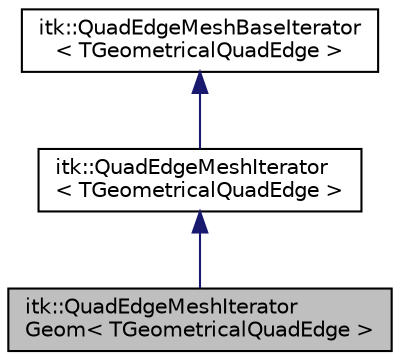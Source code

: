 digraph "itk::QuadEdgeMeshIteratorGeom&lt; TGeometricalQuadEdge &gt;"
{
 // LATEX_PDF_SIZE
  edge [fontname="Helvetica",fontsize="10",labelfontname="Helvetica",labelfontsize="10"];
  node [fontname="Helvetica",fontsize="10",shape=record];
  Node1 [label="itk::QuadEdgeMeshIterator\lGeom\< TGeometricalQuadEdge \>",height=0.2,width=0.4,color="black", fillcolor="grey75", style="filled", fontcolor="black",tooltip="Non const geometrical iterator."];
  Node2 -> Node1 [dir="back",color="midnightblue",fontsize="10",style="solid",fontname="Helvetica"];
  Node2 [label="itk::QuadEdgeMeshIterator\l\< TGeometricalQuadEdge \>",height=0.2,width=0.4,color="black", fillcolor="white", style="filled",URL="$classitk_1_1QuadEdgeMeshIterator.html",tooltip=" "];
  Node3 -> Node2 [dir="back",color="midnightblue",fontsize="10",style="solid",fontname="Helvetica"];
  Node3 [label="itk::QuadEdgeMeshBaseIterator\l\< TGeometricalQuadEdge \>",height=0.2,width=0.4,color="black", fillcolor="white", style="filled",URL="$classitk_1_1QuadEdgeMeshBaseIterator.html",tooltip=" "];
}
